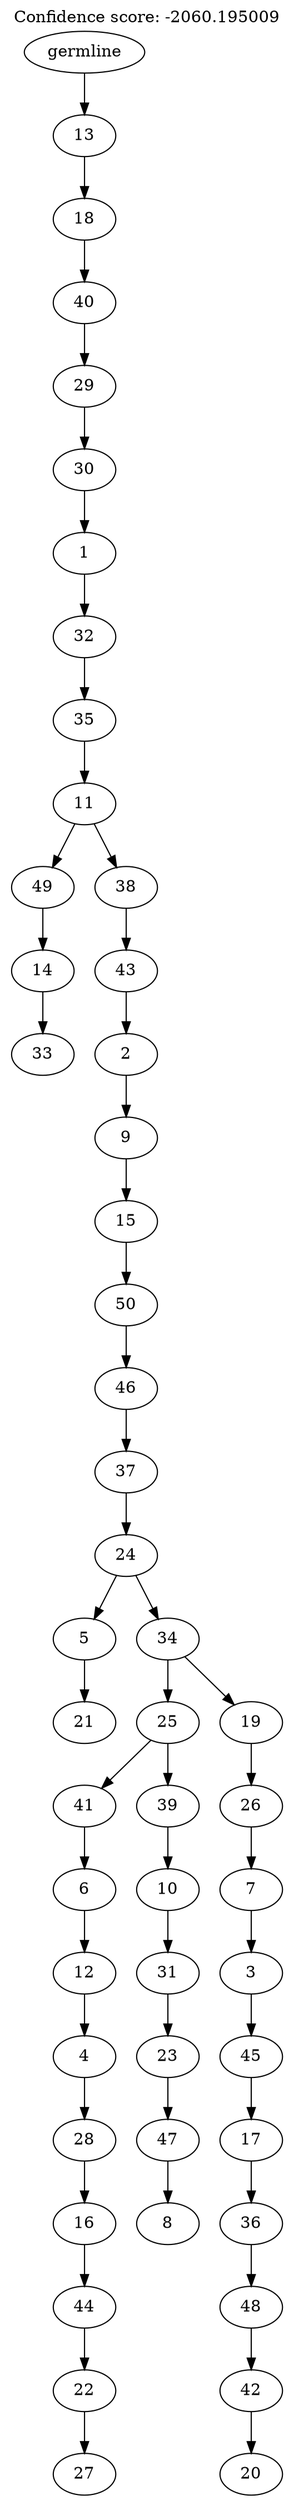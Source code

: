 digraph g {
	"49" -> "50";
	"50" [label="33"];
	"48" -> "49";
	"49" [label="14"];
	"46" -> "47";
	"47" [label="21"];
	"44" -> "45";
	"45" [label="27"];
	"43" -> "44";
	"44" [label="22"];
	"42" -> "43";
	"43" [label="44"];
	"41" -> "42";
	"42" [label="16"];
	"40" -> "41";
	"41" [label="28"];
	"39" -> "40";
	"40" [label="4"];
	"38" -> "39";
	"39" [label="12"];
	"37" -> "38";
	"38" [label="6"];
	"35" -> "36";
	"36" [label="8"];
	"34" -> "35";
	"35" [label="47"];
	"33" -> "34";
	"34" [label="23"];
	"32" -> "33";
	"33" [label="31"];
	"31" -> "32";
	"32" [label="10"];
	"30" -> "31";
	"31" [label="39"];
	"30" -> "37";
	"37" [label="41"];
	"28" -> "29";
	"29" [label="20"];
	"27" -> "28";
	"28" [label="42"];
	"26" -> "27";
	"27" [label="48"];
	"25" -> "26";
	"26" [label="36"];
	"24" -> "25";
	"25" [label="17"];
	"23" -> "24";
	"24" [label="45"];
	"22" -> "23";
	"23" [label="3"];
	"21" -> "22";
	"22" [label="7"];
	"20" -> "21";
	"21" [label="26"];
	"19" -> "20";
	"20" [label="19"];
	"19" -> "30";
	"30" [label="25"];
	"18" -> "19";
	"19" [label="34"];
	"18" -> "46";
	"46" [label="5"];
	"17" -> "18";
	"18" [label="24"];
	"16" -> "17";
	"17" [label="37"];
	"15" -> "16";
	"16" [label="46"];
	"14" -> "15";
	"15" [label="50"];
	"13" -> "14";
	"14" [label="15"];
	"12" -> "13";
	"13" [label="9"];
	"11" -> "12";
	"12" [label="2"];
	"10" -> "11";
	"11" [label="43"];
	"9" -> "10";
	"10" [label="38"];
	"9" -> "48";
	"48" [label="49"];
	"8" -> "9";
	"9" [label="11"];
	"7" -> "8";
	"8" [label="35"];
	"6" -> "7";
	"7" [label="32"];
	"5" -> "6";
	"6" [label="1"];
	"4" -> "5";
	"5" [label="30"];
	"3" -> "4";
	"4" [label="29"];
	"2" -> "3";
	"3" [label="40"];
	"1" -> "2";
	"2" [label="18"];
	"0" -> "1";
	"1" [label="13"];
	"0" [label="germline"];
	labelloc="t";
	label="Confidence score: -2060.195009";
}
